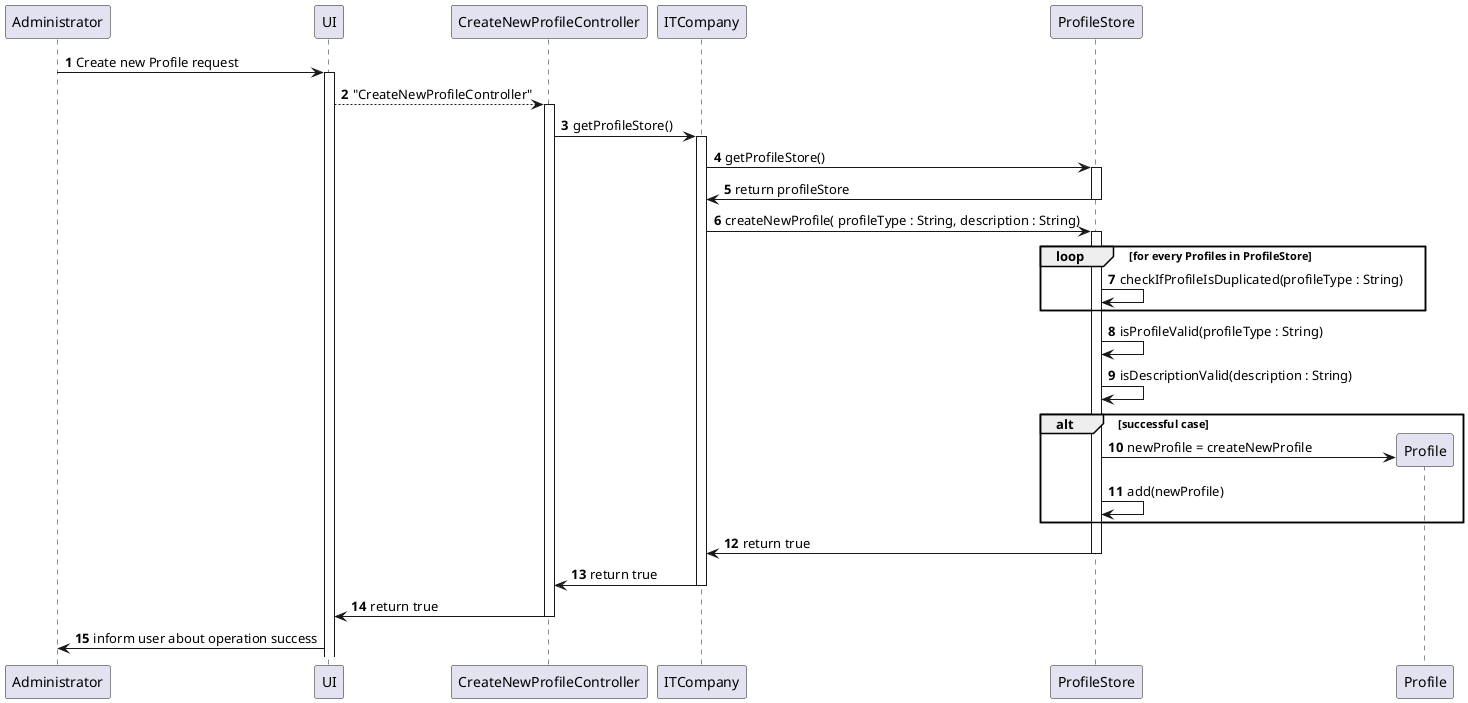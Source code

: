 @startuml
'https://plantuml.com/sequence-diagram

autonumber

Administrator -> UI: Create new Profile request
activate UI
UI --> "CreateNewProfileController": "CreateNewProfileController"
activate "CreateNewProfileController"
"CreateNewProfileController" -> ITCompany: getProfileStore()
activate ITCompany
ITCompany -> ProfileStore: getProfileStore()
activate ProfileStore
ITCompany <- ProfileStore: return profileStore
deactivate ProfileStore
ITCompany -> ProfileStore: createNewProfile( profileType : String, description : String)
activate ProfileStore
loop for every Profiles in ProfileStore
ProfileStore -> ProfileStore : checkIfProfileIsDuplicated(profileType : String)
end
ProfileStore -> ProfileStore : isProfileValid(profileType : String)
ProfileStore -> ProfileStore : isDescriptionValid(description : String)
alt successful case




ProfileStore -> Profile ** : newProfile = createNewProfile
ProfileStore -> ProfileStore : add(newProfile)
end
ITCompany <- ProfileStore : return true
deactivate ProfileStore
"CreateNewProfileController" <- ITCompany : return true
deactivate ITCompany
UI <- "CreateNewProfileController" : return true
deactivate "CreateNewProfileController"

Administrator <- UI : inform user about operation success

@enduml